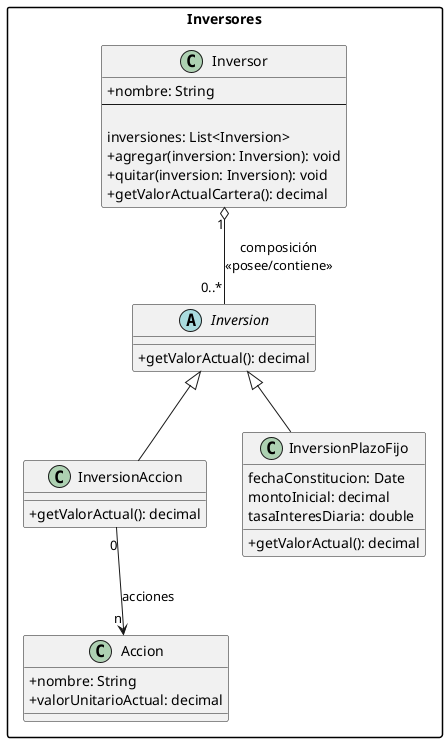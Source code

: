 @startuml
skinparam packageStyle rectangle
skinparam classAttributeIconSize 0
skinparam stereotypeFontColor #555555
skinparam stereotypeCBackgroundColor #F2F2F2
skinparam stereotypeCBorderColor #BBBBBB
package "Inversores" {
  abstract class Inversion {
    + getValorActual(): decimal
  }

  class InversionAccion {
    + getValorActual(): decimal
  }

  class InversionPlazoFijo {

fechaConstitucion: Date
montoInicial: decimal
tasaInteresDiaria: double
+ getValorActual(): decimal
}

  class Accion {
    + nombre: String
    + valorUnitarioActual: decimal
  }

  class Inversor {
    + nombre: String
    --

inversiones: List<Inversion>
+ agregar(inversion: Inversion): void
+ quitar(inversion: Inversion): void
+ getValorActualCartera(): decimal
}

  Inversion <|-- InversionAccion
  Inversion <|-- InversionPlazoFijo

  Inversor "1" o-- "0..*" Inversion : composición\n«posee/contiene»
  InversionAccion "0"--> "n" Accion : acciones
}

@enduml